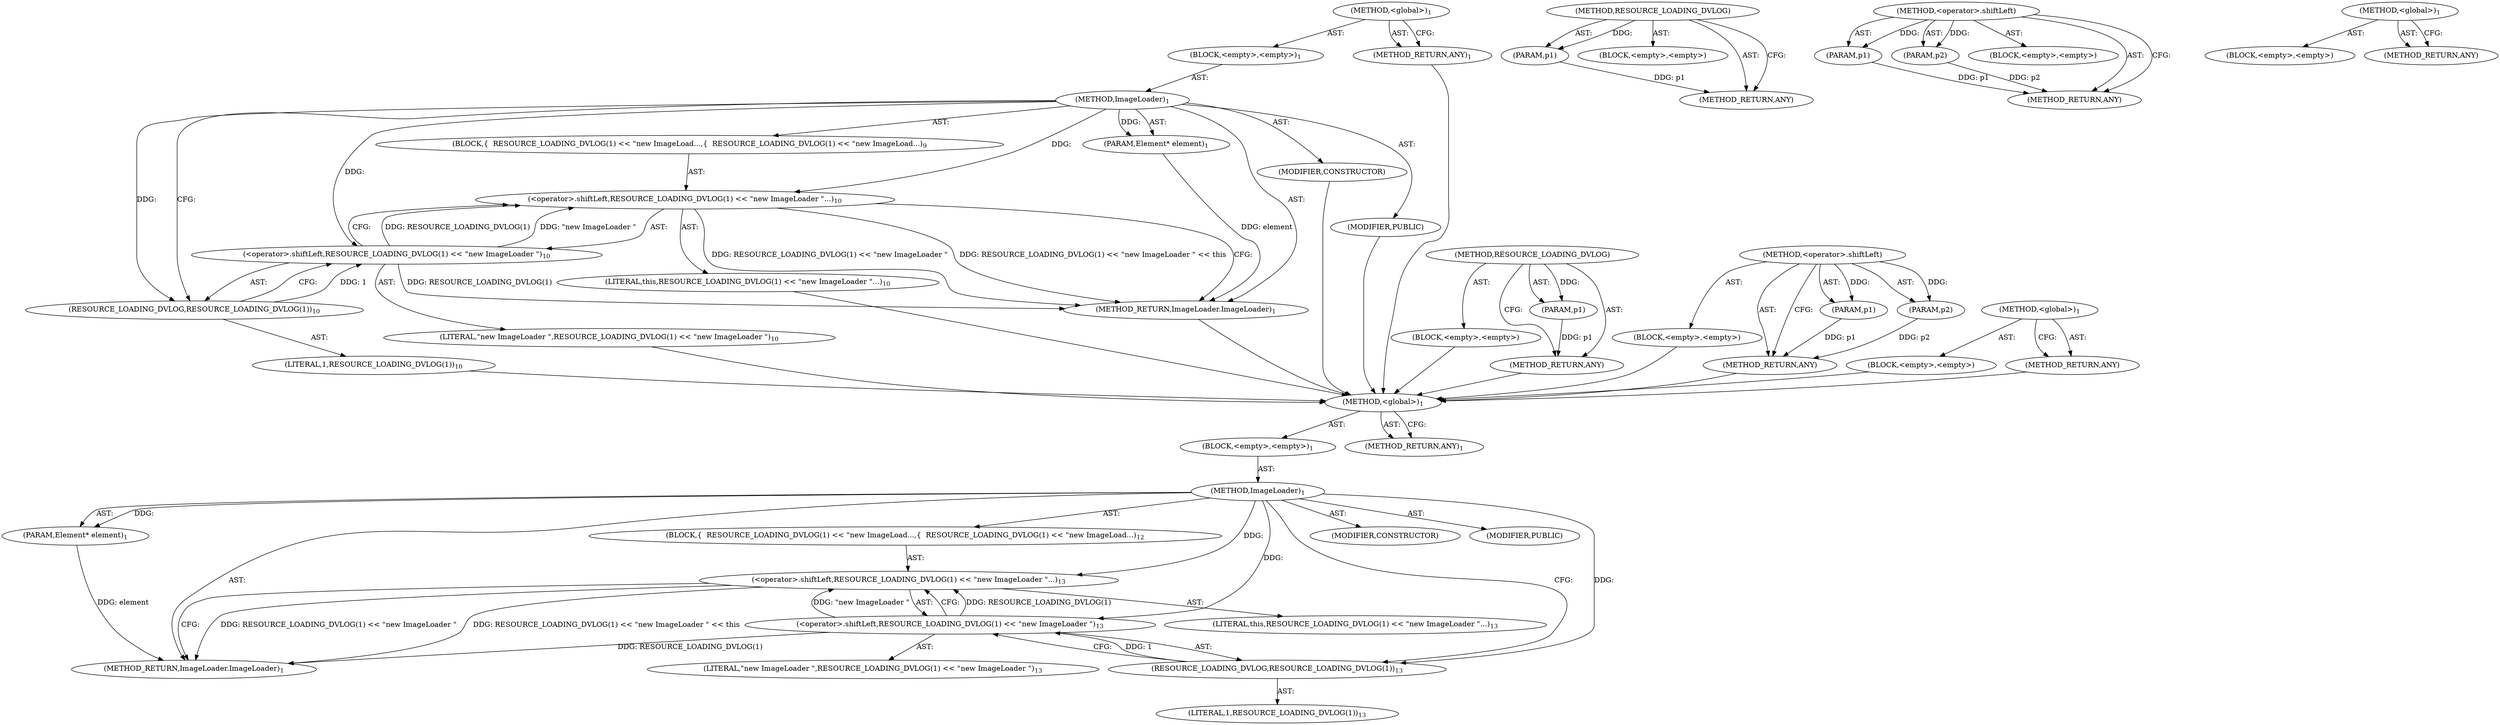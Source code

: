 digraph "&lt;global&gt;" {
vulnerable_6 [label=<(METHOD,&lt;global&gt;)<SUB>1</SUB>>];
vulnerable_7 [label=<(BLOCK,&lt;empty&gt;,&lt;empty&gt;)<SUB>1</SUB>>];
vulnerable_8 [label=<(METHOD,ImageLoader)<SUB>1</SUB>>];
vulnerable_9 [label=<(PARAM,Element* element)<SUB>1</SUB>>];
vulnerable_10 [label=<(BLOCK,{
  RESOURCE_LOADING_DVLOG(1) &lt;&lt; &quot;new ImageLoad...,{
  RESOURCE_LOADING_DVLOG(1) &lt;&lt; &quot;new ImageLoad...)<SUB>9</SUB>>];
vulnerable_11 [label=<(&lt;operator&gt;.shiftLeft,RESOURCE_LOADING_DVLOG(1) &lt;&lt; &quot;new ImageLoader &quot;...)<SUB>10</SUB>>];
vulnerable_12 [label=<(&lt;operator&gt;.shiftLeft,RESOURCE_LOADING_DVLOG(1) &lt;&lt; &quot;new ImageLoader &quot;)<SUB>10</SUB>>];
vulnerable_13 [label=<(RESOURCE_LOADING_DVLOG,RESOURCE_LOADING_DVLOG(1))<SUB>10</SUB>>];
vulnerable_14 [label=<(LITERAL,1,RESOURCE_LOADING_DVLOG(1))<SUB>10</SUB>>];
vulnerable_15 [label=<(LITERAL,&quot;new ImageLoader &quot;,RESOURCE_LOADING_DVLOG(1) &lt;&lt; &quot;new ImageLoader &quot;)<SUB>10</SUB>>];
vulnerable_16 [label=<(LITERAL,this,RESOURCE_LOADING_DVLOG(1) &lt;&lt; &quot;new ImageLoader &quot;...)<SUB>10</SUB>>];
vulnerable_17 [label=<(MODIFIER,CONSTRUCTOR)>];
vulnerable_18 [label=<(MODIFIER,PUBLIC)>];
vulnerable_19 [label=<(METHOD_RETURN,ImageLoader.ImageLoader)<SUB>1</SUB>>];
vulnerable_21 [label=<(METHOD_RETURN,ANY)<SUB>1</SUB>>];
vulnerable_47 [label=<(METHOD,RESOURCE_LOADING_DVLOG)>];
vulnerable_48 [label=<(PARAM,p1)>];
vulnerable_49 [label=<(BLOCK,&lt;empty&gt;,&lt;empty&gt;)>];
vulnerable_50 [label=<(METHOD_RETURN,ANY)>];
vulnerable_42 [label=<(METHOD,&lt;operator&gt;.shiftLeft)>];
vulnerable_43 [label=<(PARAM,p1)>];
vulnerable_44 [label=<(PARAM,p2)>];
vulnerable_45 [label=<(BLOCK,&lt;empty&gt;,&lt;empty&gt;)>];
vulnerable_46 [label=<(METHOD_RETURN,ANY)>];
vulnerable_36 [label=<(METHOD,&lt;global&gt;)<SUB>1</SUB>>];
vulnerable_37 [label=<(BLOCK,&lt;empty&gt;,&lt;empty&gt;)>];
vulnerable_38 [label=<(METHOD_RETURN,ANY)>];
fixed_6 [label=<(METHOD,&lt;global&gt;)<SUB>1</SUB>>];
fixed_7 [label=<(BLOCK,&lt;empty&gt;,&lt;empty&gt;)<SUB>1</SUB>>];
fixed_8 [label=<(METHOD,ImageLoader)<SUB>1</SUB>>];
fixed_9 [label=<(PARAM,Element* element)<SUB>1</SUB>>];
fixed_10 [label=<(BLOCK,{
  RESOURCE_LOADING_DVLOG(1) &lt;&lt; &quot;new ImageLoad...,{
  RESOURCE_LOADING_DVLOG(1) &lt;&lt; &quot;new ImageLoad...)<SUB>12</SUB>>];
fixed_11 [label=<(&lt;operator&gt;.shiftLeft,RESOURCE_LOADING_DVLOG(1) &lt;&lt; &quot;new ImageLoader &quot;...)<SUB>13</SUB>>];
fixed_12 [label=<(&lt;operator&gt;.shiftLeft,RESOURCE_LOADING_DVLOG(1) &lt;&lt; &quot;new ImageLoader &quot;)<SUB>13</SUB>>];
fixed_13 [label=<(RESOURCE_LOADING_DVLOG,RESOURCE_LOADING_DVLOG(1))<SUB>13</SUB>>];
fixed_14 [label=<(LITERAL,1,RESOURCE_LOADING_DVLOG(1))<SUB>13</SUB>>];
fixed_15 [label=<(LITERAL,&quot;new ImageLoader &quot;,RESOURCE_LOADING_DVLOG(1) &lt;&lt; &quot;new ImageLoader &quot;)<SUB>13</SUB>>];
fixed_16 [label=<(LITERAL,this,RESOURCE_LOADING_DVLOG(1) &lt;&lt; &quot;new ImageLoader &quot;...)<SUB>13</SUB>>];
fixed_17 [label=<(MODIFIER,CONSTRUCTOR)>];
fixed_18 [label=<(MODIFIER,PUBLIC)>];
fixed_19 [label=<(METHOD_RETURN,ImageLoader.ImageLoader)<SUB>1</SUB>>];
fixed_21 [label=<(METHOD_RETURN,ANY)<SUB>1</SUB>>];
fixed_47 [label=<(METHOD,RESOURCE_LOADING_DVLOG)>];
fixed_48 [label=<(PARAM,p1)>];
fixed_49 [label=<(BLOCK,&lt;empty&gt;,&lt;empty&gt;)>];
fixed_50 [label=<(METHOD_RETURN,ANY)>];
fixed_42 [label=<(METHOD,&lt;operator&gt;.shiftLeft)>];
fixed_43 [label=<(PARAM,p1)>];
fixed_44 [label=<(PARAM,p2)>];
fixed_45 [label=<(BLOCK,&lt;empty&gt;,&lt;empty&gt;)>];
fixed_46 [label=<(METHOD_RETURN,ANY)>];
fixed_36 [label=<(METHOD,&lt;global&gt;)<SUB>1</SUB>>];
fixed_37 [label=<(BLOCK,&lt;empty&gt;,&lt;empty&gt;)>];
fixed_38 [label=<(METHOD_RETURN,ANY)>];
vulnerable_6 -> vulnerable_7  [key=0, label="AST: "];
vulnerable_6 -> vulnerable_21  [key=0, label="AST: "];
vulnerable_6 -> vulnerable_21  [key=1, label="CFG: "];
vulnerable_7 -> vulnerable_8  [key=0, label="AST: "];
vulnerable_8 -> vulnerable_9  [key=0, label="AST: "];
vulnerable_8 -> vulnerable_9  [key=1, label="DDG: "];
vulnerable_8 -> vulnerable_10  [key=0, label="AST: "];
vulnerable_8 -> vulnerable_17  [key=0, label="AST: "];
vulnerable_8 -> vulnerable_18  [key=0, label="AST: "];
vulnerable_8 -> vulnerable_19  [key=0, label="AST: "];
vulnerable_8 -> vulnerable_13  [key=0, label="CFG: "];
vulnerable_8 -> vulnerable_13  [key=1, label="DDG: "];
vulnerable_8 -> vulnerable_11  [key=0, label="DDG: "];
vulnerable_8 -> vulnerable_12  [key=0, label="DDG: "];
vulnerable_9 -> vulnerable_19  [key=0, label="DDG: element"];
vulnerable_10 -> vulnerable_11  [key=0, label="AST: "];
vulnerable_11 -> vulnerable_12  [key=0, label="AST: "];
vulnerable_11 -> vulnerable_16  [key=0, label="AST: "];
vulnerable_11 -> vulnerable_19  [key=0, label="CFG: "];
vulnerable_11 -> vulnerable_19  [key=1, label="DDG: RESOURCE_LOADING_DVLOG(1) &lt;&lt; &quot;new ImageLoader &quot;"];
vulnerable_11 -> vulnerable_19  [key=2, label="DDG: RESOURCE_LOADING_DVLOG(1) &lt;&lt; &quot;new ImageLoader &quot; &lt;&lt; this"];
vulnerable_12 -> vulnerable_13  [key=0, label="AST: "];
vulnerable_12 -> vulnerable_15  [key=0, label="AST: "];
vulnerable_12 -> vulnerable_11  [key=0, label="CFG: "];
vulnerable_12 -> vulnerable_11  [key=1, label="DDG: RESOURCE_LOADING_DVLOG(1)"];
vulnerable_12 -> vulnerable_11  [key=2, label="DDG: &quot;new ImageLoader &quot;"];
vulnerable_12 -> vulnerable_19  [key=0, label="DDG: RESOURCE_LOADING_DVLOG(1)"];
vulnerable_13 -> vulnerable_14  [key=0, label="AST: "];
vulnerable_13 -> vulnerable_12  [key=0, label="CFG: "];
vulnerable_13 -> vulnerable_12  [key=1, label="DDG: 1"];
vulnerable_14 -> fixed_6  [key=0];
vulnerable_15 -> fixed_6  [key=0];
vulnerable_16 -> fixed_6  [key=0];
vulnerable_17 -> fixed_6  [key=0];
vulnerable_18 -> fixed_6  [key=0];
vulnerable_19 -> fixed_6  [key=0];
vulnerable_21 -> fixed_6  [key=0];
vulnerable_47 -> vulnerable_48  [key=0, label="AST: "];
vulnerable_47 -> vulnerable_48  [key=1, label="DDG: "];
vulnerable_47 -> vulnerable_49  [key=0, label="AST: "];
vulnerable_47 -> vulnerable_50  [key=0, label="AST: "];
vulnerable_47 -> vulnerable_50  [key=1, label="CFG: "];
vulnerable_48 -> vulnerable_50  [key=0, label="DDG: p1"];
vulnerable_49 -> fixed_6  [key=0];
vulnerable_50 -> fixed_6  [key=0];
vulnerable_42 -> vulnerable_43  [key=0, label="AST: "];
vulnerable_42 -> vulnerable_43  [key=1, label="DDG: "];
vulnerable_42 -> vulnerable_45  [key=0, label="AST: "];
vulnerable_42 -> vulnerable_44  [key=0, label="AST: "];
vulnerable_42 -> vulnerable_44  [key=1, label="DDG: "];
vulnerable_42 -> vulnerable_46  [key=0, label="AST: "];
vulnerable_42 -> vulnerable_46  [key=1, label="CFG: "];
vulnerable_43 -> vulnerable_46  [key=0, label="DDG: p1"];
vulnerable_44 -> vulnerable_46  [key=0, label="DDG: p2"];
vulnerable_45 -> fixed_6  [key=0];
vulnerable_46 -> fixed_6  [key=0];
vulnerable_36 -> vulnerable_37  [key=0, label="AST: "];
vulnerable_36 -> vulnerable_38  [key=0, label="AST: "];
vulnerable_36 -> vulnerable_38  [key=1, label="CFG: "];
vulnerable_37 -> fixed_6  [key=0];
vulnerable_38 -> fixed_6  [key=0];
fixed_6 -> fixed_7  [key=0, label="AST: "];
fixed_6 -> fixed_21  [key=0, label="AST: "];
fixed_6 -> fixed_21  [key=1, label="CFG: "];
fixed_7 -> fixed_8  [key=0, label="AST: "];
fixed_8 -> fixed_9  [key=0, label="AST: "];
fixed_8 -> fixed_9  [key=1, label="DDG: "];
fixed_8 -> fixed_10  [key=0, label="AST: "];
fixed_8 -> fixed_17  [key=0, label="AST: "];
fixed_8 -> fixed_18  [key=0, label="AST: "];
fixed_8 -> fixed_19  [key=0, label="AST: "];
fixed_8 -> fixed_13  [key=0, label="CFG: "];
fixed_8 -> fixed_13  [key=1, label="DDG: "];
fixed_8 -> fixed_11  [key=0, label="DDG: "];
fixed_8 -> fixed_12  [key=0, label="DDG: "];
fixed_9 -> fixed_19  [key=0, label="DDG: element"];
fixed_10 -> fixed_11  [key=0, label="AST: "];
fixed_11 -> fixed_12  [key=0, label="AST: "];
fixed_11 -> fixed_16  [key=0, label="AST: "];
fixed_11 -> fixed_19  [key=0, label="CFG: "];
fixed_11 -> fixed_19  [key=1, label="DDG: RESOURCE_LOADING_DVLOG(1) &lt;&lt; &quot;new ImageLoader &quot;"];
fixed_11 -> fixed_19  [key=2, label="DDG: RESOURCE_LOADING_DVLOG(1) &lt;&lt; &quot;new ImageLoader &quot; &lt;&lt; this"];
fixed_12 -> fixed_13  [key=0, label="AST: "];
fixed_12 -> fixed_15  [key=0, label="AST: "];
fixed_12 -> fixed_11  [key=0, label="CFG: "];
fixed_12 -> fixed_11  [key=1, label="DDG: RESOURCE_LOADING_DVLOG(1)"];
fixed_12 -> fixed_11  [key=2, label="DDG: &quot;new ImageLoader &quot;"];
fixed_12 -> fixed_19  [key=0, label="DDG: RESOURCE_LOADING_DVLOG(1)"];
fixed_13 -> fixed_14  [key=0, label="AST: "];
fixed_13 -> fixed_12  [key=0, label="CFG: "];
fixed_13 -> fixed_12  [key=1, label="DDG: 1"];
fixed_47 -> fixed_48  [key=0, label="AST: "];
fixed_47 -> fixed_48  [key=1, label="DDG: "];
fixed_47 -> fixed_49  [key=0, label="AST: "];
fixed_47 -> fixed_50  [key=0, label="AST: "];
fixed_47 -> fixed_50  [key=1, label="CFG: "];
fixed_48 -> fixed_50  [key=0, label="DDG: p1"];
fixed_42 -> fixed_43  [key=0, label="AST: "];
fixed_42 -> fixed_43  [key=1, label="DDG: "];
fixed_42 -> fixed_45  [key=0, label="AST: "];
fixed_42 -> fixed_44  [key=0, label="AST: "];
fixed_42 -> fixed_44  [key=1, label="DDG: "];
fixed_42 -> fixed_46  [key=0, label="AST: "];
fixed_42 -> fixed_46  [key=1, label="CFG: "];
fixed_43 -> fixed_46  [key=0, label="DDG: p1"];
fixed_44 -> fixed_46  [key=0, label="DDG: p2"];
fixed_36 -> fixed_37  [key=0, label="AST: "];
fixed_36 -> fixed_38  [key=0, label="AST: "];
fixed_36 -> fixed_38  [key=1, label="CFG: "];
}
